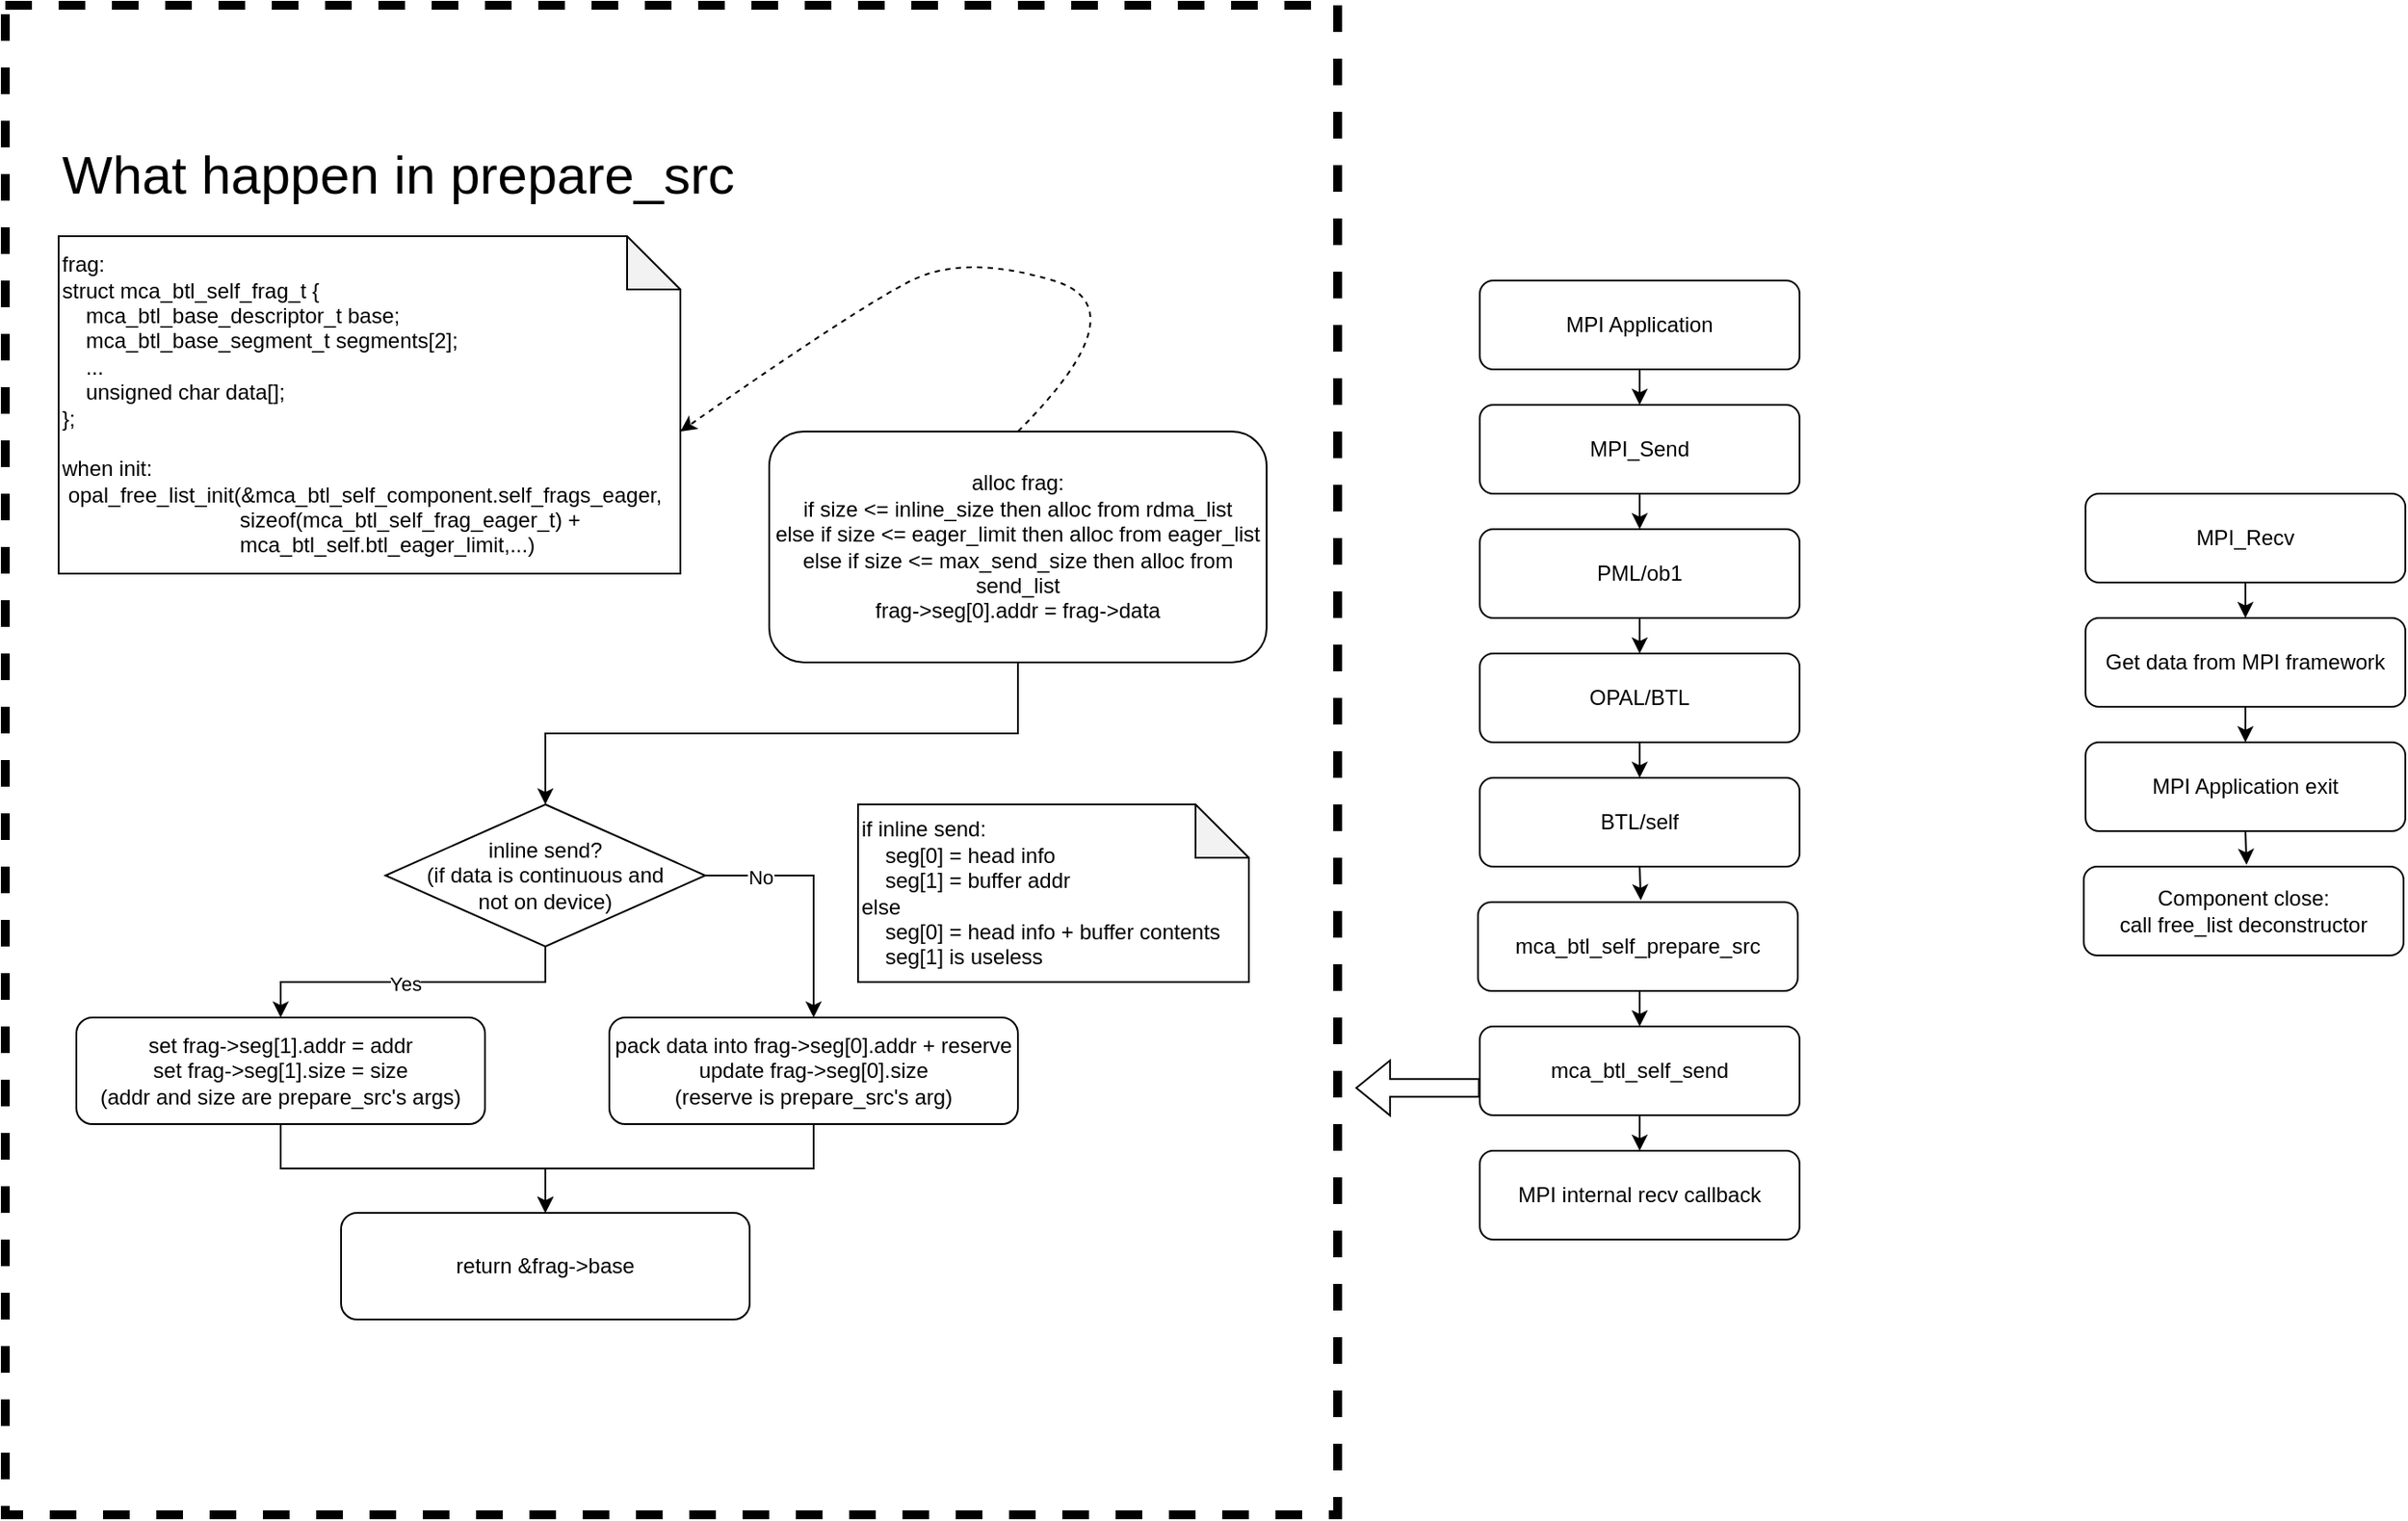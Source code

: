 <mxfile version="28.2.3">
  <diagram name="第 1 页" id="T9h0lJlRuLZUJpo1WjlZ">
    <mxGraphModel dx="2551" dy="1425" grid="1" gridSize="10" guides="1" tooltips="1" connect="1" arrows="1" fold="1" page="1" pageScale="1" pageWidth="2339" pageHeight="3300" math="0" shadow="0">
      <root>
        <mxCell id="0" />
        <mxCell id="1" parent="0" />
        <mxCell id="rg3OKWMBiAoNExpzKlZS-62" value="" style="rounded=0;whiteSpace=wrap;html=1;fillColor=none;dashed=1;strokeWidth=5;" parent="1" vertex="1">
          <mxGeometry x="40" y="20" width="750" height="850" as="geometry" />
        </mxCell>
        <mxCell id="rg3OKWMBiAoNExpzKlZS-1" style="edgeStyle=orthogonalEdgeStyle;rounded=0;orthogonalLoop=1;jettySize=auto;html=1;exitX=0.5;exitY=1;exitDx=0;exitDy=0;entryX=0.5;entryY=0;entryDx=0;entryDy=0;fontFamily=Helvetica;fontSize=12;fontColor=default;" parent="1" source="rg3OKWMBiAoNExpzKlZS-2" target="rg3OKWMBiAoNExpzKlZS-4" edge="1">
          <mxGeometry relative="1" as="geometry" />
        </mxCell>
        <mxCell id="rg3OKWMBiAoNExpzKlZS-2" value="MPI Application" style="rounded=1;whiteSpace=wrap;html=1;fillColor=none;" parent="1" vertex="1">
          <mxGeometry x="870" y="175" width="180" height="50" as="geometry" />
        </mxCell>
        <mxCell id="rg3OKWMBiAoNExpzKlZS-3" style="edgeStyle=orthogonalEdgeStyle;rounded=0;orthogonalLoop=1;jettySize=auto;html=1;exitX=0.5;exitY=1;exitDx=0;exitDy=0;entryX=0.5;entryY=0;entryDx=0;entryDy=0;fontFamily=Helvetica;fontSize=12;fontColor=default;" parent="1" source="rg3OKWMBiAoNExpzKlZS-4" target="rg3OKWMBiAoNExpzKlZS-6" edge="1">
          <mxGeometry relative="1" as="geometry" />
        </mxCell>
        <mxCell id="rg3OKWMBiAoNExpzKlZS-4" value="MPI_Send" style="rounded=1;whiteSpace=wrap;html=1;fillColor=none;" parent="1" vertex="1">
          <mxGeometry x="870" y="245" width="180" height="50" as="geometry" />
        </mxCell>
        <mxCell id="rg3OKWMBiAoNExpzKlZS-5" style="edgeStyle=orthogonalEdgeStyle;rounded=0;orthogonalLoop=1;jettySize=auto;html=1;exitX=0.5;exitY=1;exitDx=0;exitDy=0;entryX=0.5;entryY=0;entryDx=0;entryDy=0;fontFamily=Helvetica;fontSize=12;fontColor=default;" parent="1" source="rg3OKWMBiAoNExpzKlZS-6" target="rg3OKWMBiAoNExpzKlZS-8" edge="1">
          <mxGeometry relative="1" as="geometry" />
        </mxCell>
        <mxCell id="rg3OKWMBiAoNExpzKlZS-6" value="PML/ob1" style="rounded=1;whiteSpace=wrap;html=1;fillColor=none;" parent="1" vertex="1">
          <mxGeometry x="870" y="315" width="180" height="50" as="geometry" />
        </mxCell>
        <mxCell id="rg3OKWMBiAoNExpzKlZS-7" style="edgeStyle=orthogonalEdgeStyle;rounded=0;orthogonalLoop=1;jettySize=auto;html=1;exitX=0.5;exitY=1;exitDx=0;exitDy=0;entryX=0.5;entryY=0;entryDx=0;entryDy=0;fontFamily=Helvetica;fontSize=12;fontColor=default;" parent="1" source="rg3OKWMBiAoNExpzKlZS-8" target="rg3OKWMBiAoNExpzKlZS-9" edge="1">
          <mxGeometry relative="1" as="geometry" />
        </mxCell>
        <mxCell id="rg3OKWMBiAoNExpzKlZS-8" value="OPAL/BTL" style="rounded=1;whiteSpace=wrap;html=1;fillColor=none;" parent="1" vertex="1">
          <mxGeometry x="870" y="385" width="180" height="50" as="geometry" />
        </mxCell>
        <mxCell id="rg3OKWMBiAoNExpzKlZS-9" value="BTL/self" style="rounded=1;whiteSpace=wrap;html=1;fillColor=none;" parent="1" vertex="1">
          <mxGeometry x="870" y="455" width="180" height="50" as="geometry" />
        </mxCell>
        <mxCell id="rg3OKWMBiAoNExpzKlZS-73" style="edgeStyle=orthogonalEdgeStyle;rounded=0;orthogonalLoop=1;jettySize=auto;html=1;exitX=0.5;exitY=1;exitDx=0;exitDy=0;entryX=0.5;entryY=0;entryDx=0;entryDy=0;" parent="1" source="rg3OKWMBiAoNExpzKlZS-11" target="rg3OKWMBiAoNExpzKlZS-13" edge="1">
          <mxGeometry relative="1" as="geometry" />
        </mxCell>
        <mxCell id="rg3OKWMBiAoNExpzKlZS-11" value="mca_btl_self_prepare_src" style="rounded=1;whiteSpace=wrap;html=1;fillColor=none;" parent="1" vertex="1">
          <mxGeometry x="869" y="525" width="180" height="50" as="geometry" />
        </mxCell>
        <mxCell id="rg3OKWMBiAoNExpzKlZS-87" style="edgeStyle=orthogonalEdgeStyle;rounded=0;orthogonalLoop=1;jettySize=auto;html=1;exitX=0.5;exitY=1;exitDx=0;exitDy=0;entryX=0.5;entryY=0;entryDx=0;entryDy=0;" parent="1" source="rg3OKWMBiAoNExpzKlZS-13" target="rg3OKWMBiAoNExpzKlZS-84" edge="1">
          <mxGeometry relative="1" as="geometry" />
        </mxCell>
        <mxCell id="rg3OKWMBiAoNExpzKlZS-13" value="mca_btl_self_send" style="rounded=1;whiteSpace=wrap;html=1;fillColor=none;" parent="1" vertex="1">
          <mxGeometry x="870" y="595" width="180" height="50" as="geometry" />
        </mxCell>
        <mxCell id="rg3OKWMBiAoNExpzKlZS-16" style="edgeStyle=orthogonalEdgeStyle;rounded=0;orthogonalLoop=1;jettySize=auto;html=1;exitX=0.5;exitY=1;exitDx=0;exitDy=0;entryX=0.509;entryY=-0.02;entryDx=0;entryDy=0;entryPerimeter=0;" parent="1" source="rg3OKWMBiAoNExpzKlZS-9" target="rg3OKWMBiAoNExpzKlZS-11" edge="1">
          <mxGeometry relative="1" as="geometry" />
        </mxCell>
        <mxCell id="rg3OKWMBiAoNExpzKlZS-37" style="edgeStyle=orthogonalEdgeStyle;rounded=0;orthogonalLoop=1;jettySize=auto;html=1;exitX=0.5;exitY=1;exitDx=0;exitDy=0;" parent="1" source="rg3OKWMBiAoNExpzKlZS-32" target="rg3OKWMBiAoNExpzKlZS-35" edge="1">
          <mxGeometry relative="1" as="geometry" />
        </mxCell>
        <mxCell id="rg3OKWMBiAoNExpzKlZS-38" value="Yes" style="edgeLabel;html=1;align=center;verticalAlign=middle;resizable=0;points=[];" parent="rg3OKWMBiAoNExpzKlZS-37" vertex="1" connectable="0">
          <mxGeometry x="-0.372" y="1" relative="1" as="geometry">
            <mxPoint x="-40" as="offset" />
          </mxGeometry>
        </mxCell>
        <mxCell id="rg3OKWMBiAoNExpzKlZS-39" style="edgeStyle=orthogonalEdgeStyle;rounded=0;orthogonalLoop=1;jettySize=auto;html=1;exitX=1;exitY=0.5;exitDx=0;exitDy=0;entryX=0.5;entryY=0;entryDx=0;entryDy=0;" parent="1" source="rg3OKWMBiAoNExpzKlZS-32" target="rg3OKWMBiAoNExpzKlZS-36" edge="1">
          <mxGeometry relative="1" as="geometry" />
        </mxCell>
        <mxCell id="rg3OKWMBiAoNExpzKlZS-40" value="No" style="edgeLabel;html=1;align=center;verticalAlign=middle;resizable=0;points=[];" parent="rg3OKWMBiAoNExpzKlZS-39" vertex="1" connectable="0">
          <mxGeometry x="-0.565" y="-1" relative="1" as="geometry">
            <mxPoint as="offset" />
          </mxGeometry>
        </mxCell>
        <mxCell id="rg3OKWMBiAoNExpzKlZS-32" value="inline send?&lt;div&gt;(if data is continuous and&lt;/div&gt;&lt;div&gt;not on device)&lt;/div&gt;" style="rhombus;whiteSpace=wrap;html=1;" parent="1" vertex="1">
          <mxGeometry x="254" y="470" width="180" height="80" as="geometry" />
        </mxCell>
        <mxCell id="rg3OKWMBiAoNExpzKlZS-72" style="edgeStyle=orthogonalEdgeStyle;rounded=0;orthogonalLoop=1;jettySize=auto;html=1;exitX=0.5;exitY=1;exitDx=0;exitDy=0;entryX=0.5;entryY=0;entryDx=0;entryDy=0;" parent="1" source="rg3OKWMBiAoNExpzKlZS-35" target="rg3OKWMBiAoNExpzKlZS-68" edge="1">
          <mxGeometry relative="1" as="geometry" />
        </mxCell>
        <mxCell id="rg3OKWMBiAoNExpzKlZS-35" value="set frag-&amp;gt;seg[1].addr = addr&lt;div&gt;set frag-&amp;gt;seg[1].size = size&lt;/div&gt;&lt;div&gt;(addr and size are prepare_src&#39;s args)&lt;/div&gt;" style="rounded=1;whiteSpace=wrap;html=1;fillColor=none;" parent="1" vertex="1">
          <mxGeometry x="80" y="590" width="230" height="60" as="geometry" />
        </mxCell>
        <mxCell id="rg3OKWMBiAoNExpzKlZS-71" style="edgeStyle=orthogonalEdgeStyle;rounded=0;orthogonalLoop=1;jettySize=auto;html=1;exitX=0.5;exitY=1;exitDx=0;exitDy=0;entryX=0.5;entryY=0;entryDx=0;entryDy=0;" parent="1" source="rg3OKWMBiAoNExpzKlZS-36" target="rg3OKWMBiAoNExpzKlZS-68" edge="1">
          <mxGeometry relative="1" as="geometry" />
        </mxCell>
        <mxCell id="rg3OKWMBiAoNExpzKlZS-36" value="pack data into frag-&amp;gt;seg[0].addr + reserve&lt;div&gt;update frag-&amp;gt;seg[0].size&lt;br&gt;&lt;div&gt;(reserve is prepare_src&#39;s arg)&lt;/div&gt;&lt;/div&gt;" style="rounded=1;whiteSpace=wrap;html=1;fillColor=none;container=1;" parent="1" vertex="1">
          <mxGeometry x="380" y="590" width="230" height="60" as="geometry" />
        </mxCell>
        <mxCell id="rg3OKWMBiAoNExpzKlZS-65" style="edgeStyle=orthogonalEdgeStyle;rounded=0;orthogonalLoop=1;jettySize=auto;html=1;exitX=0.5;exitY=1;exitDx=0;exitDy=0;entryX=0.5;entryY=0;entryDx=0;entryDy=0;" parent="1" source="rg3OKWMBiAoNExpzKlZS-41" target="rg3OKWMBiAoNExpzKlZS-32" edge="1">
          <mxGeometry relative="1" as="geometry" />
        </mxCell>
        <mxCell id="rg3OKWMBiAoNExpzKlZS-41" value="alloc frag:&lt;div&gt;&lt;span style=&quot;background-color: transparent; color: light-dark(rgb(0, 0, 0), rgb(255, 255, 255));&quot;&gt;if size &amp;lt;= inline_size then alloc from rdma_list&lt;/span&gt;&lt;/div&gt;&lt;div&gt;&lt;span style=&quot;background-color: transparent; color: light-dark(rgb(0, 0, 0), rgb(255, 255, 255));&quot;&gt;else if size &amp;lt;= eager_limit then alloc from eager_list&lt;/span&gt;&lt;/div&gt;&lt;div&gt;&lt;span style=&quot;background-color: transparent; color: light-dark(rgb(0, 0, 0), rgb(255, 255, 255));&quot;&gt;else if size &amp;lt;= max_send_size then alloc from send_list&lt;/span&gt;&lt;/div&gt;&lt;div&gt;&lt;span style=&quot;background-color: transparent; color: light-dark(rgb(0, 0, 0), rgb(255, 255, 255));&quot;&gt;frag-&amp;gt;seg[0].addr = frag-&amp;gt;data&lt;/span&gt;&lt;/div&gt;" style="rounded=1;whiteSpace=wrap;html=1;fillColor=none;" parent="1" vertex="1">
          <mxGeometry x="470" y="260" width="280" height="130" as="geometry" />
        </mxCell>
        <mxCell id="rg3OKWMBiAoNExpzKlZS-44" value="frag:&lt;br&gt;&lt;div&gt;struct mca_btl_self_frag_t {&lt;/div&gt;&lt;div&gt;&amp;nbsp; &amp;nbsp; mca_btl_base_descriptor_t base;&lt;/div&gt;&lt;div&gt;&amp;nbsp; &amp;nbsp; mca_btl_base_segment_t segments[2];&lt;/div&gt;&lt;div&gt;&amp;nbsp; &amp;nbsp; ...&lt;br&gt;&lt;/div&gt;&lt;div&gt;&amp;nbsp; &amp;nbsp; unsigned char data[];&lt;/div&gt;&lt;div&gt;};&lt;/div&gt;&lt;div&gt;&lt;br&gt;&lt;/div&gt;&lt;div&gt;when init:&lt;br&gt;&lt;div&gt;&lt;span style=&quot;white-space: normal;&quot;&gt;&amp;nbsp;opal_free_list_init(&amp;amp;mca_btl_self_component.self_frags_eager,&lt;/span&gt;&lt;/div&gt;&lt;div&gt;&amp;nbsp; &amp;nbsp; &amp;nbsp; &amp;nbsp; &amp;nbsp; &amp;nbsp; &amp;nbsp; &amp;nbsp; &amp;nbsp; &amp;nbsp; &amp;nbsp; &amp;nbsp; &amp;nbsp; &amp;nbsp; &amp;nbsp; sizeof(mca_btl_self_frag_eager_t) +&lt;/div&gt;&lt;div&gt;&lt;span style=&quot;white-space: pre;&quot;&gt;&#x9;&lt;/span&gt;&lt;span style=&quot;white-space: pre;&quot;&gt;&#x9;&lt;/span&gt;&lt;span style=&quot;white-space: pre;&quot;&gt;&#x9;&lt;/span&gt;&amp;nbsp; &amp;nbsp; &amp;nbsp; mca_btl_self.btl_eager_limit,...)&lt;/div&gt;&lt;/div&gt;" style="shape=note;whiteSpace=wrap;html=1;backgroundOutline=1;darkOpacity=0.05;align=left;fillColor=none;" parent="1" vertex="1">
          <mxGeometry x="70" y="150" width="350" height="190" as="geometry" />
        </mxCell>
        <mxCell id="rg3OKWMBiAoNExpzKlZS-51" value="&lt;div&gt;if inline send:&lt;/div&gt;&lt;div&gt;&amp;nbsp; &amp;nbsp; seg[0] = head info&lt;/div&gt;&lt;div&gt;&amp;nbsp; &amp;nbsp; seg[1] = buffer addr&lt;/div&gt;&lt;div&gt;else&lt;/div&gt;&lt;div&gt;&amp;nbsp; &amp;nbsp; seg[0] = head info + buffer contents&lt;/div&gt;&lt;div&gt;&amp;nbsp; &amp;nbsp; seg[1] is useless&lt;/div&gt;" style="shape=note;whiteSpace=wrap;html=1;backgroundOutline=1;darkOpacity=0.05;align=left;fillColor=none;" parent="1" vertex="1">
          <mxGeometry x="520" y="470" width="220" height="100" as="geometry" />
        </mxCell>
        <mxCell id="rg3OKWMBiAoNExpzKlZS-63" value="What happen in prepare_src" style="text;html=1;align=left;verticalAlign=middle;whiteSpace=wrap;rounded=0;fontSize=30;" parent="1" vertex="1">
          <mxGeometry x="70" y="100" width="390" height="30" as="geometry" />
        </mxCell>
        <mxCell id="rg3OKWMBiAoNExpzKlZS-67" value="" style="curved=1;endArrow=classic;html=1;rounded=0;entryX=0;entryY=0;entryDx=350;entryDy=110;entryPerimeter=0;dashed=1;exitX=0.5;exitY=0;exitDx=0;exitDy=0;" parent="1" source="rg3OKWMBiAoNExpzKlZS-41" target="rg3OKWMBiAoNExpzKlZS-44" edge="1">
          <mxGeometry width="50" height="50" relative="1" as="geometry">
            <mxPoint x="650" y="290" as="sourcePoint" />
            <mxPoint x="700" y="240" as="targetPoint" />
            <Array as="points">
              <mxPoint x="680" y="190" />
              <mxPoint x="580" y="160" />
              <mxPoint x="520" y="190" />
            </Array>
          </mxGeometry>
        </mxCell>
        <mxCell id="rg3OKWMBiAoNExpzKlZS-68" value="return &amp;amp;frag-&amp;gt;base" style="rounded=1;whiteSpace=wrap;html=1;fillColor=none;" parent="1" vertex="1">
          <mxGeometry x="229" y="700" width="230" height="60" as="geometry" />
        </mxCell>
        <mxCell id="rg3OKWMBiAoNExpzKlZS-74" value="" style="shape=flexArrow;endArrow=classic;html=1;rounded=0;" parent="1" edge="1">
          <mxGeometry width="50" height="50" relative="1" as="geometry">
            <mxPoint x="870" y="629.66" as="sourcePoint" />
            <mxPoint x="800" y="629.66" as="targetPoint" />
          </mxGeometry>
        </mxCell>
        <mxCell id="rg3OKWMBiAoNExpzKlZS-77" style="edgeStyle=orthogonalEdgeStyle;rounded=0;orthogonalLoop=1;jettySize=auto;html=1;exitX=0.5;exitY=1;exitDx=0;exitDy=0;entryX=0.5;entryY=0;entryDx=0;entryDy=0;fontFamily=Helvetica;fontSize=12;fontColor=default;" parent="1" source="rg3OKWMBiAoNExpzKlZS-78" target="rg3OKWMBiAoNExpzKlZS-80" edge="1">
          <mxGeometry relative="1" as="geometry" />
        </mxCell>
        <mxCell id="rg3OKWMBiAoNExpzKlZS-78" value="MPI_Recv" style="rounded=1;whiteSpace=wrap;html=1;fillColor=none;" parent="1" vertex="1">
          <mxGeometry x="1211" y="295" width="180" height="50" as="geometry" />
        </mxCell>
        <mxCell id="rg3OKWMBiAoNExpzKlZS-79" style="edgeStyle=orthogonalEdgeStyle;rounded=0;orthogonalLoop=1;jettySize=auto;html=1;exitX=0.5;exitY=1;exitDx=0;exitDy=0;entryX=0.5;entryY=0;entryDx=0;entryDy=0;fontFamily=Helvetica;fontSize=12;fontColor=default;" parent="1" source="rg3OKWMBiAoNExpzKlZS-80" target="rg3OKWMBiAoNExpzKlZS-81" edge="1">
          <mxGeometry relative="1" as="geometry" />
        </mxCell>
        <mxCell id="rg3OKWMBiAoNExpzKlZS-80" value="Get data from MPI framework" style="rounded=1;whiteSpace=wrap;html=1;fillColor=none;" parent="1" vertex="1">
          <mxGeometry x="1211" y="365" width="180" height="50" as="geometry" />
        </mxCell>
        <mxCell id="rg3OKWMBiAoNExpzKlZS-81" value="MPI Application exit" style="rounded=1;whiteSpace=wrap;html=1;fillColor=none;" parent="1" vertex="1">
          <mxGeometry x="1211" y="435" width="180" height="50" as="geometry" />
        </mxCell>
        <mxCell id="rg3OKWMBiAoNExpzKlZS-82" value="Component close:&lt;div&gt;call free_list deconstructor&lt;/div&gt;" style="rounded=1;whiteSpace=wrap;html=1;fillColor=none;" parent="1" vertex="1">
          <mxGeometry x="1210" y="505" width="180" height="50" as="geometry" />
        </mxCell>
        <mxCell id="rg3OKWMBiAoNExpzKlZS-83" style="edgeStyle=orthogonalEdgeStyle;rounded=0;orthogonalLoop=1;jettySize=auto;html=1;exitX=0.5;exitY=1;exitDx=0;exitDy=0;entryX=0.509;entryY=-0.02;entryDx=0;entryDy=0;entryPerimeter=0;" parent="1" source="rg3OKWMBiAoNExpzKlZS-81" target="rg3OKWMBiAoNExpzKlZS-82" edge="1">
          <mxGeometry relative="1" as="geometry" />
        </mxCell>
        <mxCell id="rg3OKWMBiAoNExpzKlZS-84" value="MPI internal recv callback" style="rounded=1;whiteSpace=wrap;html=1;fillColor=none;" parent="1" vertex="1">
          <mxGeometry x="870" y="665" width="180" height="50" as="geometry" />
        </mxCell>
      </root>
    </mxGraphModel>
  </diagram>
</mxfile>

